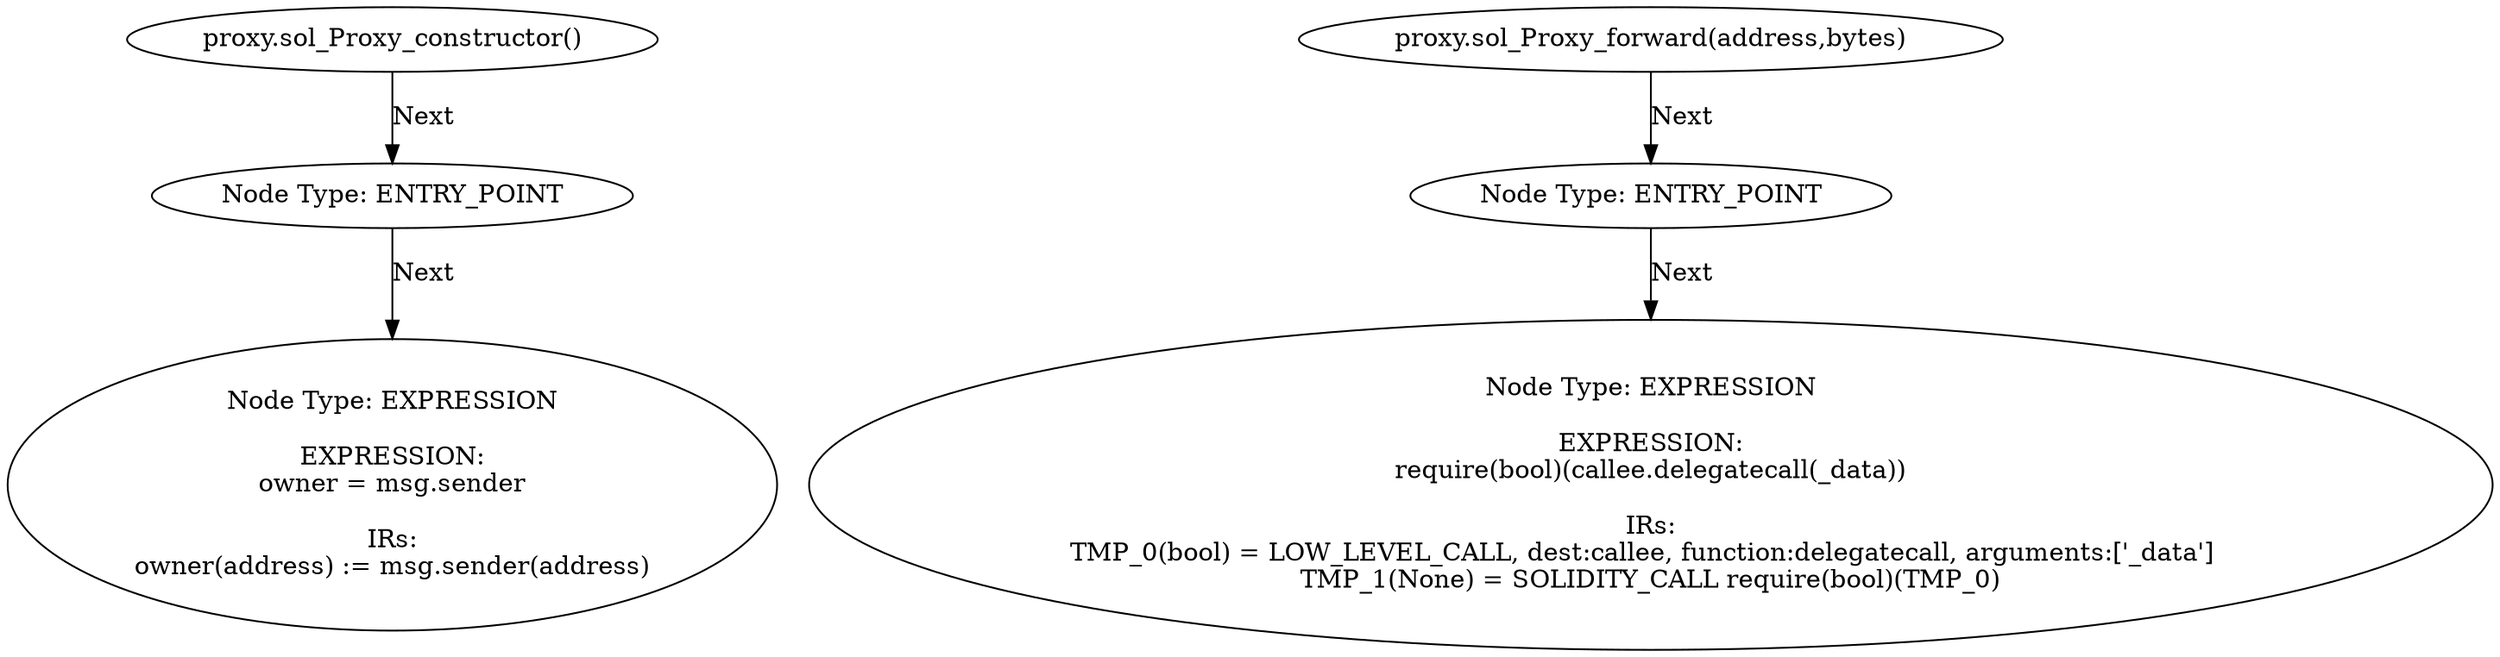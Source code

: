 digraph "" {
	node [label="\N"];
	0	[contract_name=Proxy,
		function_fullname="constructor()",
		label="Node Type: ENTRY_POINT
",
		node_expression=None,
		node_info_vulnerabilities=None,
		node_irs=None,
		node_source_code_lines="[13, 14, 15]",
		node_type=ENTRY_POINT,
		source_file="proxy.sol"];
	1	[contract_name=Proxy,
		function_fullname="constructor()",
		label="Node Type: EXPRESSION

EXPRESSION:
owner = msg.sender

IRs:
owner(address) := msg.sender(address)",
		node_expression="owner = msg.sender",
		node_info_vulnerabilities=None,
		node_irs="owner(address) := msg.sender(address)",
		node_source_code_lines="[14]",
		node_type=EXPRESSION,
		source_file="proxy.sol"];
	0 -> 1	[key=0,
		edge_type=next,
		label=Next];
	2	[contract_name=Proxy,
		function_fullname="constructor()",
		label="proxy.sol_Proxy_constructor()",
		node_expression=None,
		node_info_vulnerabilities=None,
		node_irs=None,
		node_source_code_lines="[13, 14, 15]",
		node_type=FUNCTION_NAME,
		source_file="proxy.sol"];
	2 -> 0	[key=0,
		edge_type=next,
		label=Next];
	3	[contract_name=Proxy,
		function_fullname="forward(address,bytes)",
		label="Node Type: ENTRY_POINT
",
		node_expression=None,
		node_info_vulnerabilities="[{'lines': [19], 'category': 'access_control'}]",
		node_irs=None,
		node_source_code_lines="[17, 18, 19, 20]",
		node_type=ENTRY_POINT,
		source_file="proxy.sol"];
	4	[contract_name=Proxy,
		function_fullname="forward(address,bytes)",
		label="Node Type: EXPRESSION

EXPRESSION:
require(bool)(callee.delegatecall(_data))

IRs:
TMP_0(bool) = LOW_LEVEL_CALL, dest:callee, function:\
delegatecall, arguments:['_data']  
TMP_1(None) = SOLIDITY_CALL require(bool)(TMP_0)",
		node_expression="require(bool)(callee.delegatecall(_data))",
		node_info_vulnerabilities="[{'lines': [19], 'category': 'access_control'}]",
		node_irs="TMP_0(bool) = LOW_LEVEL_CALL, dest:callee, function:delegatecall, arguments:['_data']  
TMP_1(None) = SOLIDITY_CALL require(bool)(\
TMP_0)",
		node_source_code_lines="[19]",
		node_type=EXPRESSION,
		source_file="proxy.sol"];
	3 -> 4	[key=0,
		edge_type=next,
		label=Next];
	5	[contract_name=Proxy,
		function_fullname="forward(address,bytes)",
		label="proxy.sol_Proxy_forward(address,bytes)",
		node_expression=None,
		node_info_vulnerabilities="[{'lines': [19], 'category': 'access_control'}]",
		node_irs=None,
		node_source_code_lines="[17, 18, 19, 20]",
		node_type=FUNCTION_NAME,
		source_file="proxy.sol"];
	5 -> 3	[key=0,
		edge_type=next,
		label=Next];
}
